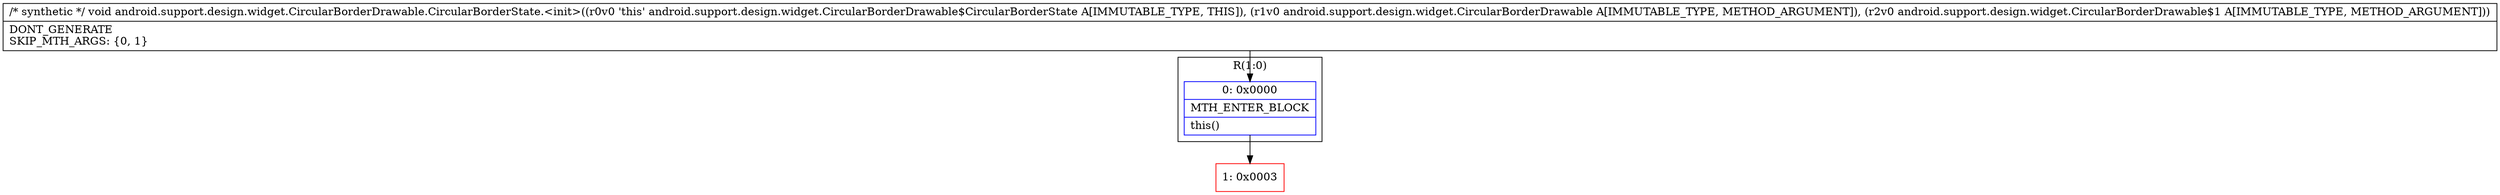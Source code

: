 digraph "CFG forandroid.support.design.widget.CircularBorderDrawable.CircularBorderState.\<init\>(Landroid\/support\/design\/widget\/CircularBorderDrawable;Landroid\/support\/design\/widget\/CircularBorderDrawable$1;)V" {
subgraph cluster_Region_1973274364 {
label = "R(1:0)";
node [shape=record,color=blue];
Node_0 [shape=record,label="{0\:\ 0x0000|MTH_ENTER_BLOCK\l|this()\l}"];
}
Node_1 [shape=record,color=red,label="{1\:\ 0x0003}"];
MethodNode[shape=record,label="{\/* synthetic *\/ void android.support.design.widget.CircularBorderDrawable.CircularBorderState.\<init\>((r0v0 'this' android.support.design.widget.CircularBorderDrawable$CircularBorderState A[IMMUTABLE_TYPE, THIS]), (r1v0 android.support.design.widget.CircularBorderDrawable A[IMMUTABLE_TYPE, METHOD_ARGUMENT]), (r2v0 android.support.design.widget.CircularBorderDrawable$1 A[IMMUTABLE_TYPE, METHOD_ARGUMENT]))  | DONT_GENERATE\lSKIP_MTH_ARGS: \{0, 1\}\l}"];
MethodNode -> Node_0;
Node_0 -> Node_1;
}

